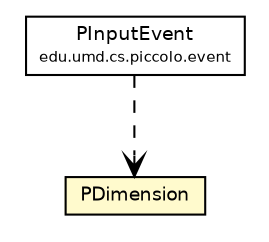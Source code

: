 #!/usr/local/bin/dot
#
# Class diagram 
# Generated by UmlGraph version 4.6 (http://www.spinellis.gr/sw/umlgraph)
#

digraph G {
	edge [fontname="Helvetica",fontsize=10,labelfontname="Helvetica",labelfontsize=10];
	node [fontname="Helvetica",fontsize=10,shape=plaintext];
	// edu.umd.cs.piccolo.util.PDimension
	c314 [label=<<table border="0" cellborder="1" cellspacing="0" cellpadding="2" port="p" bgcolor="lemonChiffon" href="./PDimension.html">
		<tr><td><table border="0" cellspacing="0" cellpadding="1">
			<tr><td> PDimension </td></tr>
		</table></td></tr>
		</table>>, fontname="Helvetica", fontcolor="black", fontsize=9.0];
	// edu.umd.cs.piccolo.event.PInputEvent
	c336 [label=<<table border="0" cellborder="1" cellspacing="0" cellpadding="2" port="p" href="../event/PInputEvent.html">
		<tr><td><table border="0" cellspacing="0" cellpadding="1">
			<tr><td> PInputEvent </td></tr>
			<tr><td><font point-size="7.0"> edu.umd.cs.piccolo.event </font></td></tr>
		</table></td></tr>
		</table>>, fontname="Helvetica", fontcolor="black", fontsize=9.0];
	// edu.umd.cs.piccolo.event.PInputEvent DEPEND edu.umd.cs.piccolo.util.PDimension
	c336:p -> c314:p [taillabel="", label="", headlabel="", fontname="Helvetica", fontcolor="black", fontsize=10.0, color="black", arrowhead=open, style=dashed];
}

